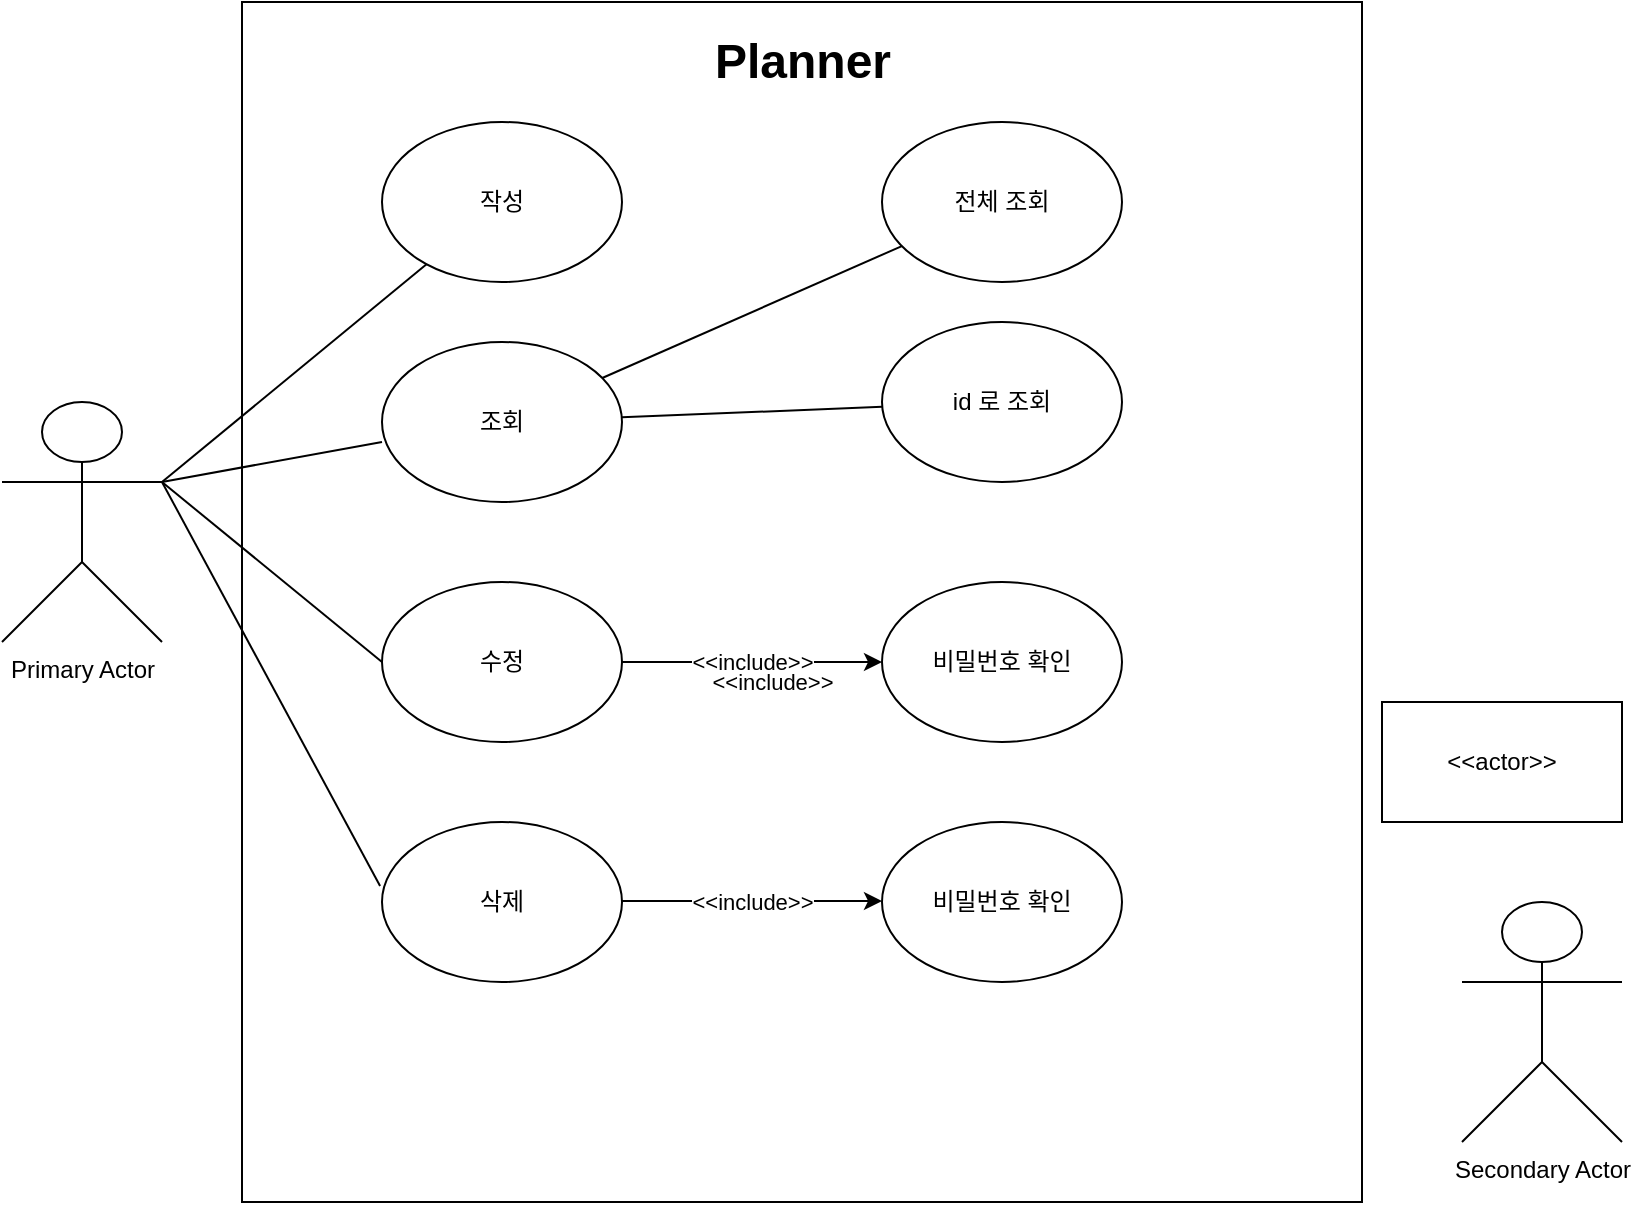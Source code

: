 <mxfile version="24.4.2" type="github">
  <diagram name="페이지-1" id="i5arWkUEMQHLVfcjBkDX">
    <mxGraphModel dx="1674" dy="746" grid="1" gridSize="10" guides="1" tooltips="1" connect="1" arrows="1" fold="1" page="1" pageScale="1" pageWidth="827" pageHeight="1169" math="0" shadow="0">
      <root>
        <mxCell id="0" />
        <mxCell id="1" parent="0" />
        <mxCell id="uGTPeejNFL5HIZhyMooo-1" value="" style="rounded=0;whiteSpace=wrap;html=1;" vertex="1" parent="1">
          <mxGeometry x="200" y="40" width="560" height="600" as="geometry" />
        </mxCell>
        <mxCell id="uGTPeejNFL5HIZhyMooo-2" value="Planner" style="text;strokeColor=none;fillColor=none;html=1;fontSize=24;fontStyle=1;verticalAlign=middle;align=center;" vertex="1" parent="1">
          <mxGeometry x="430" y="50" width="100" height="40" as="geometry" />
        </mxCell>
        <mxCell id="uGTPeejNFL5HIZhyMooo-3" value="Primary Actor" style="shape=umlActor;verticalLabelPosition=bottom;verticalAlign=top;html=1;outlineConnect=0;" vertex="1" parent="1">
          <mxGeometry x="80" y="240" width="80" height="120" as="geometry" />
        </mxCell>
        <mxCell id="uGTPeejNFL5HIZhyMooo-5" value="Secondary Actor" style="shape=umlActor;verticalLabelPosition=bottom;verticalAlign=top;html=1;outlineConnect=0;" vertex="1" parent="1">
          <mxGeometry x="810" y="490" width="80" height="120" as="geometry" />
        </mxCell>
        <mxCell id="uGTPeejNFL5HIZhyMooo-7" value="작성" style="ellipse;whiteSpace=wrap;html=1;" vertex="1" parent="1">
          <mxGeometry x="270" y="100" width="120" height="80" as="geometry" />
        </mxCell>
        <mxCell id="uGTPeejNFL5HIZhyMooo-8" value="조회" style="ellipse;whiteSpace=wrap;html=1;" vertex="1" parent="1">
          <mxGeometry x="270" y="210" width="120" height="80" as="geometry" />
        </mxCell>
        <mxCell id="uGTPeejNFL5HIZhyMooo-9" value="수정" style="ellipse;whiteSpace=wrap;html=1;" vertex="1" parent="1">
          <mxGeometry x="270" y="330" width="120" height="80" as="geometry" />
        </mxCell>
        <mxCell id="uGTPeejNFL5HIZhyMooo-10" value="삭제" style="ellipse;whiteSpace=wrap;html=1;" vertex="1" parent="1">
          <mxGeometry x="270" y="450" width="120" height="80" as="geometry" />
        </mxCell>
        <mxCell id="uGTPeejNFL5HIZhyMooo-12" value="&amp;lt;&amp;lt;actor&amp;gt;&amp;gt;" style="rounded=0;whiteSpace=wrap;html=1;" vertex="1" parent="1">
          <mxGeometry x="770" y="390" width="120" height="60" as="geometry" />
        </mxCell>
        <mxCell id="uGTPeejNFL5HIZhyMooo-14" value="" style="endArrow=classic;html=1;rounded=0;exitX=1;exitY=0.5;exitDx=0;exitDy=0;exitPerimeter=0;" edge="1" parent="1" source="uGTPeejNFL5HIZhyMooo-9" target="uGTPeejNFL5HIZhyMooo-16">
          <mxGeometry relative="1" as="geometry">
            <mxPoint x="400" y="370" as="sourcePoint" />
            <mxPoint x="480" y="369.5" as="targetPoint" />
          </mxGeometry>
        </mxCell>
        <mxCell id="uGTPeejNFL5HIZhyMooo-15" value="&amp;lt;&amp;lt;include&amp;gt;&amp;gt;" style="edgeLabel;resizable=0;html=1;;align=center;verticalAlign=middle;" connectable="0" vertex="1" parent="uGTPeejNFL5HIZhyMooo-14">
          <mxGeometry relative="1" as="geometry" />
        </mxCell>
        <mxCell id="uGTPeejNFL5HIZhyMooo-16" value="비밀번호 확인" style="ellipse;whiteSpace=wrap;html=1;" vertex="1" parent="1">
          <mxGeometry x="520" y="330" width="120" height="80" as="geometry" />
        </mxCell>
        <mxCell id="uGTPeejNFL5HIZhyMooo-19" value="" style="endArrow=classic;html=1;rounded=0;exitX=1;exitY=0.5;exitDx=0;exitDy=0;exitPerimeter=0;" edge="1" parent="1">
          <mxGeometry relative="1" as="geometry">
            <mxPoint x="390" y="489.5" as="sourcePoint" />
            <mxPoint x="520" y="489.5" as="targetPoint" />
          </mxGeometry>
        </mxCell>
        <mxCell id="uGTPeejNFL5HIZhyMooo-20" value="&amp;lt;&amp;lt;include&amp;gt;&amp;gt;" style="edgeLabel;resizable=0;html=1;;align=center;verticalAlign=middle;" connectable="0" vertex="1" parent="uGTPeejNFL5HIZhyMooo-19">
          <mxGeometry relative="1" as="geometry" />
        </mxCell>
        <mxCell id="uGTPeejNFL5HIZhyMooo-21" value="비밀번호 확인" style="ellipse;whiteSpace=wrap;html=1;" vertex="1" parent="1">
          <mxGeometry x="520" y="450" width="120" height="80" as="geometry" />
        </mxCell>
        <mxCell id="uGTPeejNFL5HIZhyMooo-22" value="&amp;lt;&amp;lt;include&amp;gt;&amp;gt;" style="edgeLabel;resizable=0;html=1;;align=center;verticalAlign=middle;" connectable="0" vertex="1" parent="1">
          <mxGeometry x="465" y="380" as="geometry" />
        </mxCell>
        <mxCell id="uGTPeejNFL5HIZhyMooo-23" value="id 로 조회" style="ellipse;whiteSpace=wrap;html=1;" vertex="1" parent="1">
          <mxGeometry x="520" y="200" width="120" height="80" as="geometry" />
        </mxCell>
        <mxCell id="uGTPeejNFL5HIZhyMooo-25" value="전체 조회" style="ellipse;whiteSpace=wrap;html=1;" vertex="1" parent="1">
          <mxGeometry x="520" y="100" width="120" height="80" as="geometry" />
        </mxCell>
        <mxCell id="uGTPeejNFL5HIZhyMooo-26" value="" style="endArrow=none;html=1;rounded=0;" edge="1" parent="1" source="uGTPeejNFL5HIZhyMooo-8" target="uGTPeejNFL5HIZhyMooo-25">
          <mxGeometry width="50" height="50" relative="1" as="geometry">
            <mxPoint x="390" y="250" as="sourcePoint" />
            <mxPoint x="440" y="200" as="targetPoint" />
          </mxGeometry>
        </mxCell>
        <mxCell id="uGTPeejNFL5HIZhyMooo-27" value="" style="endArrow=none;html=1;rounded=0;" edge="1" parent="1" target="uGTPeejNFL5HIZhyMooo-7">
          <mxGeometry width="50" height="50" relative="1" as="geometry">
            <mxPoint x="160" y="280" as="sourcePoint" />
            <mxPoint x="210" y="230" as="targetPoint" />
          </mxGeometry>
        </mxCell>
        <mxCell id="uGTPeejNFL5HIZhyMooo-28" value="" style="endArrow=none;html=1;rounded=0;" edge="1" parent="1" source="uGTPeejNFL5HIZhyMooo-8" target="uGTPeejNFL5HIZhyMooo-23">
          <mxGeometry width="50" height="50" relative="1" as="geometry">
            <mxPoint x="380" y="275" as="sourcePoint" />
            <mxPoint x="430" y="225" as="targetPoint" />
          </mxGeometry>
        </mxCell>
        <mxCell id="uGTPeejNFL5HIZhyMooo-29" value="" style="endArrow=none;html=1;rounded=0;exitX=1;exitY=0.333;exitDx=0;exitDy=0;exitPerimeter=0;entryX=0;entryY=0.625;entryDx=0;entryDy=0;entryPerimeter=0;" edge="1" parent="1" source="uGTPeejNFL5HIZhyMooo-3" target="uGTPeejNFL5HIZhyMooo-8">
          <mxGeometry width="50" height="50" relative="1" as="geometry">
            <mxPoint x="170" y="290" as="sourcePoint" />
            <mxPoint x="302" y="181" as="targetPoint" />
          </mxGeometry>
        </mxCell>
        <mxCell id="uGTPeejNFL5HIZhyMooo-30" value="" style="endArrow=none;html=1;rounded=0;entryX=0;entryY=0.5;entryDx=0;entryDy=0;" edge="1" parent="1" target="uGTPeejNFL5HIZhyMooo-9">
          <mxGeometry width="50" height="50" relative="1" as="geometry">
            <mxPoint x="160" y="280" as="sourcePoint" />
            <mxPoint x="280" y="270" as="targetPoint" />
          </mxGeometry>
        </mxCell>
        <mxCell id="uGTPeejNFL5HIZhyMooo-31" value="" style="endArrow=none;html=1;rounded=0;entryX=-0.008;entryY=0.4;entryDx=0;entryDy=0;entryPerimeter=0;" edge="1" parent="1" target="uGTPeejNFL5HIZhyMooo-10">
          <mxGeometry width="50" height="50" relative="1" as="geometry">
            <mxPoint x="160" y="280" as="sourcePoint" />
            <mxPoint x="270" y="370" as="targetPoint" />
          </mxGeometry>
        </mxCell>
      </root>
    </mxGraphModel>
  </diagram>
</mxfile>
